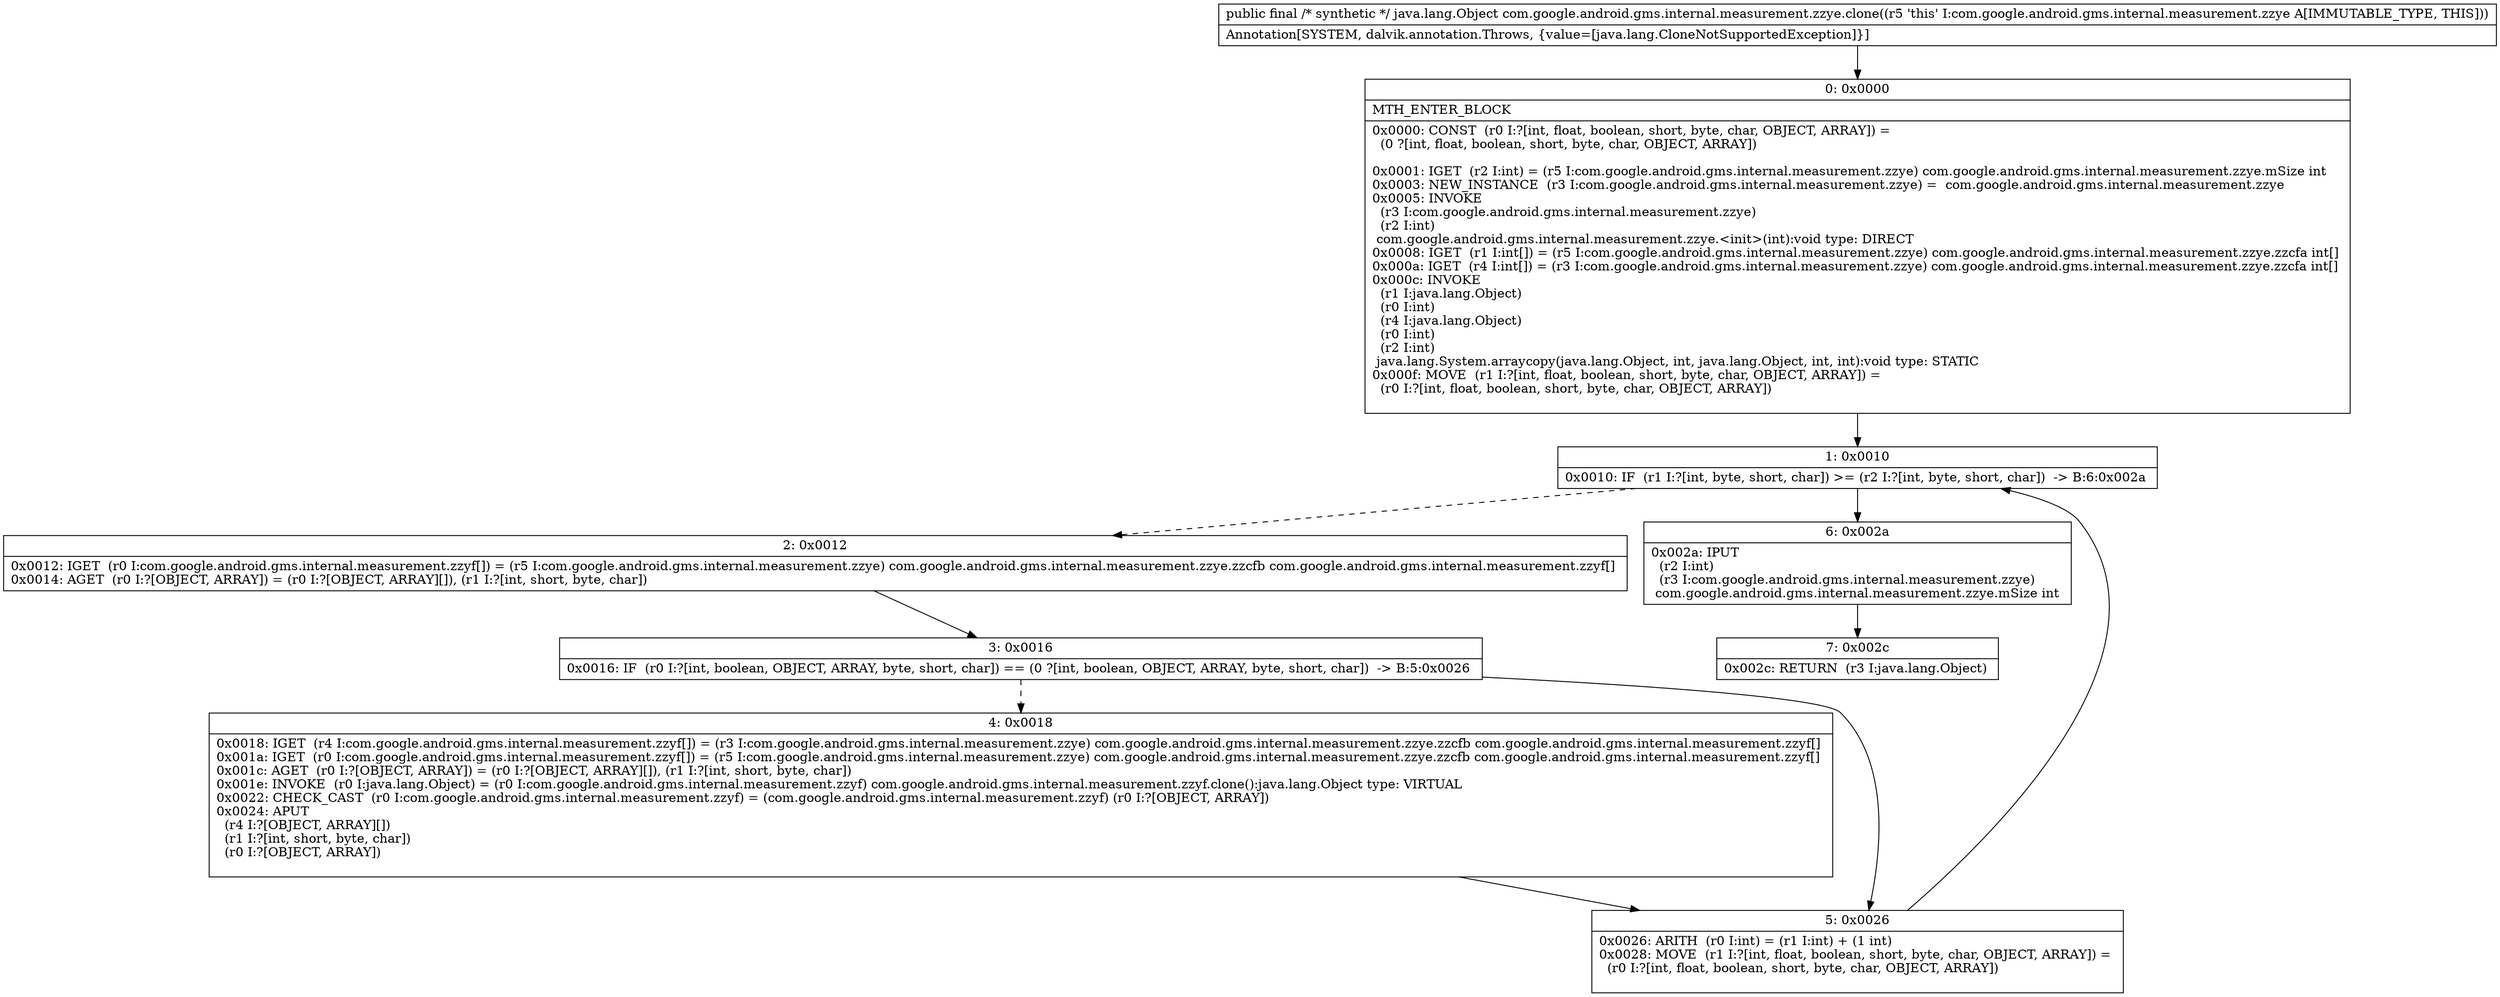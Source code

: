 digraph "CFG forcom.google.android.gms.internal.measurement.zzye.clone()Ljava\/lang\/Object;" {
Node_0 [shape=record,label="{0\:\ 0x0000|MTH_ENTER_BLOCK\l|0x0000: CONST  (r0 I:?[int, float, boolean, short, byte, char, OBJECT, ARRAY]) = \l  (0 ?[int, float, boolean, short, byte, char, OBJECT, ARRAY])\l \l0x0001: IGET  (r2 I:int) = (r5 I:com.google.android.gms.internal.measurement.zzye) com.google.android.gms.internal.measurement.zzye.mSize int \l0x0003: NEW_INSTANCE  (r3 I:com.google.android.gms.internal.measurement.zzye) =  com.google.android.gms.internal.measurement.zzye \l0x0005: INVOKE  \l  (r3 I:com.google.android.gms.internal.measurement.zzye)\l  (r2 I:int)\l com.google.android.gms.internal.measurement.zzye.\<init\>(int):void type: DIRECT \l0x0008: IGET  (r1 I:int[]) = (r5 I:com.google.android.gms.internal.measurement.zzye) com.google.android.gms.internal.measurement.zzye.zzcfa int[] \l0x000a: IGET  (r4 I:int[]) = (r3 I:com.google.android.gms.internal.measurement.zzye) com.google.android.gms.internal.measurement.zzye.zzcfa int[] \l0x000c: INVOKE  \l  (r1 I:java.lang.Object)\l  (r0 I:int)\l  (r4 I:java.lang.Object)\l  (r0 I:int)\l  (r2 I:int)\l java.lang.System.arraycopy(java.lang.Object, int, java.lang.Object, int, int):void type: STATIC \l0x000f: MOVE  (r1 I:?[int, float, boolean, short, byte, char, OBJECT, ARRAY]) = \l  (r0 I:?[int, float, boolean, short, byte, char, OBJECT, ARRAY])\l \l}"];
Node_1 [shape=record,label="{1\:\ 0x0010|0x0010: IF  (r1 I:?[int, byte, short, char]) \>= (r2 I:?[int, byte, short, char])  \-\> B:6:0x002a \l}"];
Node_2 [shape=record,label="{2\:\ 0x0012|0x0012: IGET  (r0 I:com.google.android.gms.internal.measurement.zzyf[]) = (r5 I:com.google.android.gms.internal.measurement.zzye) com.google.android.gms.internal.measurement.zzye.zzcfb com.google.android.gms.internal.measurement.zzyf[] \l0x0014: AGET  (r0 I:?[OBJECT, ARRAY]) = (r0 I:?[OBJECT, ARRAY][]), (r1 I:?[int, short, byte, char]) \l}"];
Node_3 [shape=record,label="{3\:\ 0x0016|0x0016: IF  (r0 I:?[int, boolean, OBJECT, ARRAY, byte, short, char]) == (0 ?[int, boolean, OBJECT, ARRAY, byte, short, char])  \-\> B:5:0x0026 \l}"];
Node_4 [shape=record,label="{4\:\ 0x0018|0x0018: IGET  (r4 I:com.google.android.gms.internal.measurement.zzyf[]) = (r3 I:com.google.android.gms.internal.measurement.zzye) com.google.android.gms.internal.measurement.zzye.zzcfb com.google.android.gms.internal.measurement.zzyf[] \l0x001a: IGET  (r0 I:com.google.android.gms.internal.measurement.zzyf[]) = (r5 I:com.google.android.gms.internal.measurement.zzye) com.google.android.gms.internal.measurement.zzye.zzcfb com.google.android.gms.internal.measurement.zzyf[] \l0x001c: AGET  (r0 I:?[OBJECT, ARRAY]) = (r0 I:?[OBJECT, ARRAY][]), (r1 I:?[int, short, byte, char]) \l0x001e: INVOKE  (r0 I:java.lang.Object) = (r0 I:com.google.android.gms.internal.measurement.zzyf) com.google.android.gms.internal.measurement.zzyf.clone():java.lang.Object type: VIRTUAL \l0x0022: CHECK_CAST  (r0 I:com.google.android.gms.internal.measurement.zzyf) = (com.google.android.gms.internal.measurement.zzyf) (r0 I:?[OBJECT, ARRAY]) \l0x0024: APUT  \l  (r4 I:?[OBJECT, ARRAY][])\l  (r1 I:?[int, short, byte, char])\l  (r0 I:?[OBJECT, ARRAY])\l \l}"];
Node_5 [shape=record,label="{5\:\ 0x0026|0x0026: ARITH  (r0 I:int) = (r1 I:int) + (1 int) \l0x0028: MOVE  (r1 I:?[int, float, boolean, short, byte, char, OBJECT, ARRAY]) = \l  (r0 I:?[int, float, boolean, short, byte, char, OBJECT, ARRAY])\l \l}"];
Node_6 [shape=record,label="{6\:\ 0x002a|0x002a: IPUT  \l  (r2 I:int)\l  (r3 I:com.google.android.gms.internal.measurement.zzye)\l com.google.android.gms.internal.measurement.zzye.mSize int \l}"];
Node_7 [shape=record,label="{7\:\ 0x002c|0x002c: RETURN  (r3 I:java.lang.Object) \l}"];
MethodNode[shape=record,label="{public final \/* synthetic *\/ java.lang.Object com.google.android.gms.internal.measurement.zzye.clone((r5 'this' I:com.google.android.gms.internal.measurement.zzye A[IMMUTABLE_TYPE, THIS]))  | Annotation[SYSTEM, dalvik.annotation.Throws, \{value=[java.lang.CloneNotSupportedException]\}]\l}"];
MethodNode -> Node_0;
Node_0 -> Node_1;
Node_1 -> Node_2[style=dashed];
Node_1 -> Node_6;
Node_2 -> Node_3;
Node_3 -> Node_4[style=dashed];
Node_3 -> Node_5;
Node_4 -> Node_5;
Node_5 -> Node_1;
Node_6 -> Node_7;
}

